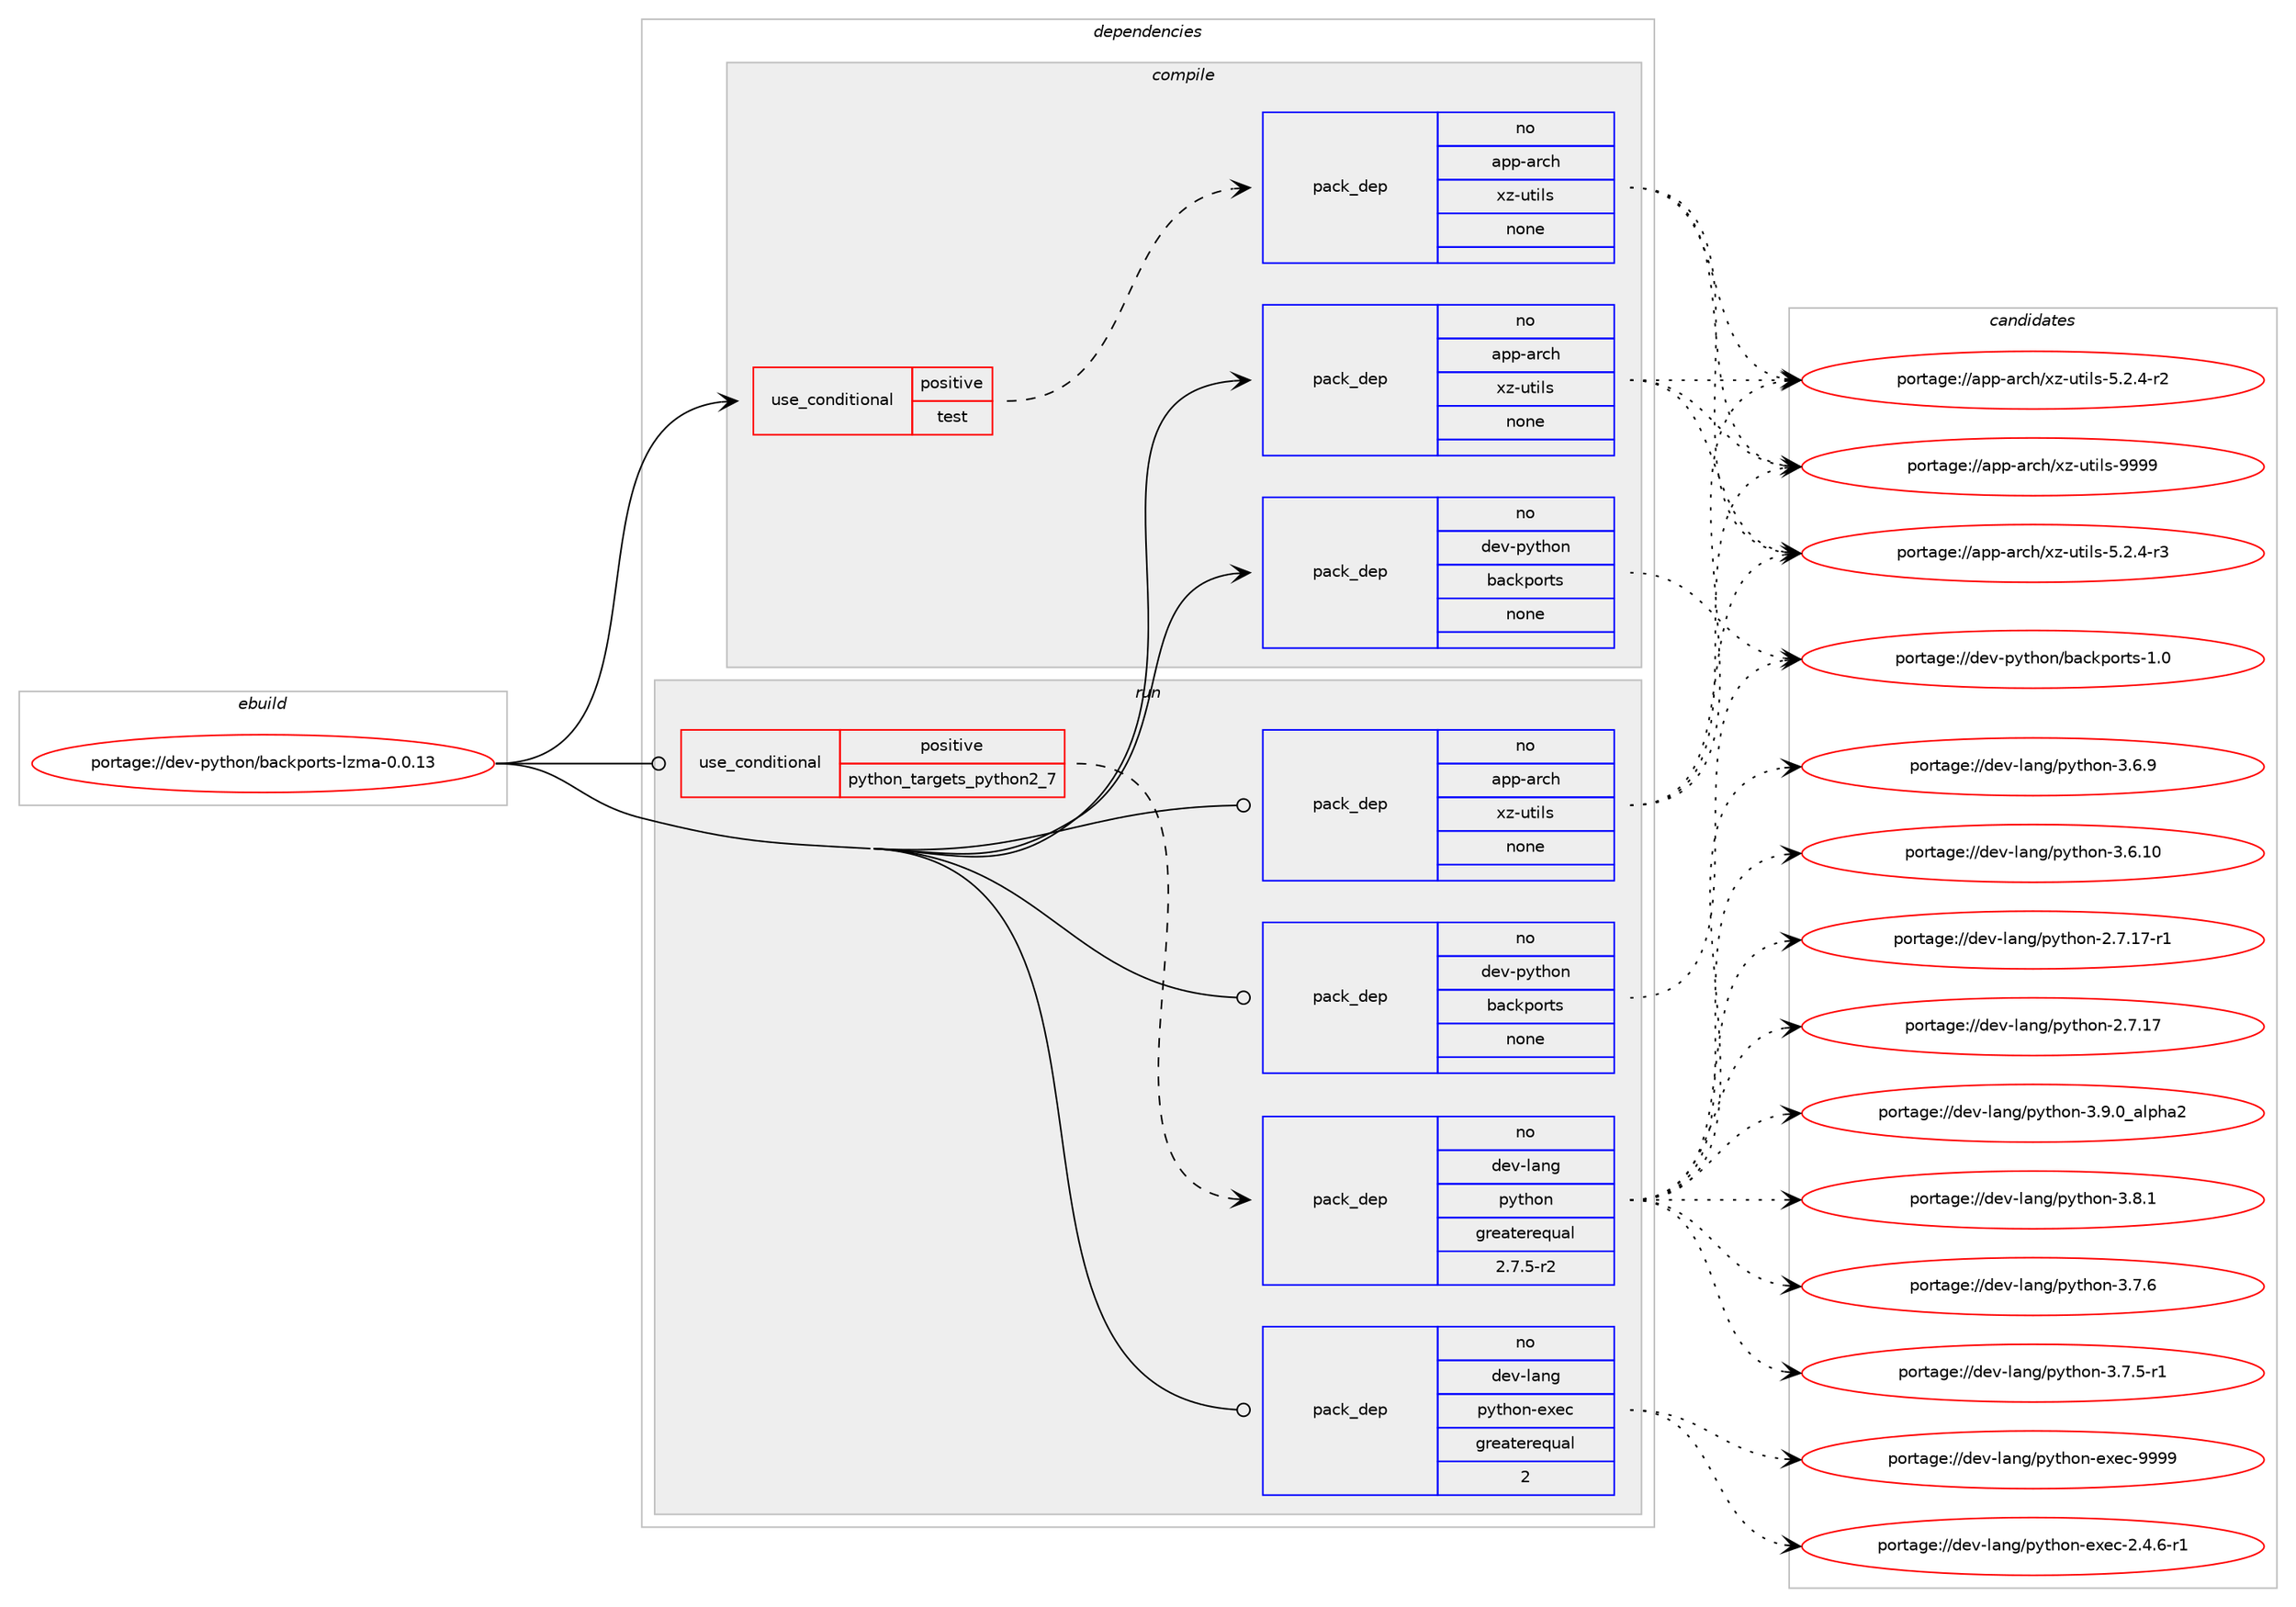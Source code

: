 digraph prolog {

# *************
# Graph options
# *************

newrank=true;
concentrate=true;
compound=true;
graph [rankdir=LR,fontname=Helvetica,fontsize=10,ranksep=1.5];#, ranksep=2.5, nodesep=0.2];
edge  [arrowhead=vee];
node  [fontname=Helvetica,fontsize=10];

# **********
# The ebuild
# **********

subgraph cluster_leftcol {
color=gray;
label=<<i>ebuild</i>>;
id [label="portage://dev-python/backports-lzma-0.0.13", color=red, width=4, href="../dev-python/backports-lzma-0.0.13.svg"];
}

# ****************
# The dependencies
# ****************

subgraph cluster_midcol {
color=gray;
label=<<i>dependencies</i>>;
subgraph cluster_compile {
fillcolor="#eeeeee";
style=filled;
label=<<i>compile</i>>;
subgraph cond118584 {
dependency469999 [label=<<TABLE BORDER="0" CELLBORDER="1" CELLSPACING="0" CELLPADDING="4"><TR><TD ROWSPAN="3" CELLPADDING="10">use_conditional</TD></TR><TR><TD>positive</TD></TR><TR><TD>test</TD></TR></TABLE>>, shape=none, color=red];
subgraph pack346402 {
dependency470000 [label=<<TABLE BORDER="0" CELLBORDER="1" CELLSPACING="0" CELLPADDING="4" WIDTH="220"><TR><TD ROWSPAN="6" CELLPADDING="30">pack_dep</TD></TR><TR><TD WIDTH="110">no</TD></TR><TR><TD>app-arch</TD></TR><TR><TD>xz-utils</TD></TR><TR><TD>none</TD></TR><TR><TD></TD></TR></TABLE>>, shape=none, color=blue];
}
dependency469999:e -> dependency470000:w [weight=20,style="dashed",arrowhead="vee"];
}
id:e -> dependency469999:w [weight=20,style="solid",arrowhead="vee"];
subgraph pack346403 {
dependency470001 [label=<<TABLE BORDER="0" CELLBORDER="1" CELLSPACING="0" CELLPADDING="4" WIDTH="220"><TR><TD ROWSPAN="6" CELLPADDING="30">pack_dep</TD></TR><TR><TD WIDTH="110">no</TD></TR><TR><TD>app-arch</TD></TR><TR><TD>xz-utils</TD></TR><TR><TD>none</TD></TR><TR><TD></TD></TR></TABLE>>, shape=none, color=blue];
}
id:e -> dependency470001:w [weight=20,style="solid",arrowhead="vee"];
subgraph pack346404 {
dependency470002 [label=<<TABLE BORDER="0" CELLBORDER="1" CELLSPACING="0" CELLPADDING="4" WIDTH="220"><TR><TD ROWSPAN="6" CELLPADDING="30">pack_dep</TD></TR><TR><TD WIDTH="110">no</TD></TR><TR><TD>dev-python</TD></TR><TR><TD>backports</TD></TR><TR><TD>none</TD></TR><TR><TD></TD></TR></TABLE>>, shape=none, color=blue];
}
id:e -> dependency470002:w [weight=20,style="solid",arrowhead="vee"];
}
subgraph cluster_compileandrun {
fillcolor="#eeeeee";
style=filled;
label=<<i>compile and run</i>>;
}
subgraph cluster_run {
fillcolor="#eeeeee";
style=filled;
label=<<i>run</i>>;
subgraph cond118585 {
dependency470003 [label=<<TABLE BORDER="0" CELLBORDER="1" CELLSPACING="0" CELLPADDING="4"><TR><TD ROWSPAN="3" CELLPADDING="10">use_conditional</TD></TR><TR><TD>positive</TD></TR><TR><TD>python_targets_python2_7</TD></TR></TABLE>>, shape=none, color=red];
subgraph pack346405 {
dependency470004 [label=<<TABLE BORDER="0" CELLBORDER="1" CELLSPACING="0" CELLPADDING="4" WIDTH="220"><TR><TD ROWSPAN="6" CELLPADDING="30">pack_dep</TD></TR><TR><TD WIDTH="110">no</TD></TR><TR><TD>dev-lang</TD></TR><TR><TD>python</TD></TR><TR><TD>greaterequal</TD></TR><TR><TD>2.7.5-r2</TD></TR></TABLE>>, shape=none, color=blue];
}
dependency470003:e -> dependency470004:w [weight=20,style="dashed",arrowhead="vee"];
}
id:e -> dependency470003:w [weight=20,style="solid",arrowhead="odot"];
subgraph pack346406 {
dependency470005 [label=<<TABLE BORDER="0" CELLBORDER="1" CELLSPACING="0" CELLPADDING="4" WIDTH="220"><TR><TD ROWSPAN="6" CELLPADDING="30">pack_dep</TD></TR><TR><TD WIDTH="110">no</TD></TR><TR><TD>app-arch</TD></TR><TR><TD>xz-utils</TD></TR><TR><TD>none</TD></TR><TR><TD></TD></TR></TABLE>>, shape=none, color=blue];
}
id:e -> dependency470005:w [weight=20,style="solid",arrowhead="odot"];
subgraph pack346407 {
dependency470006 [label=<<TABLE BORDER="0" CELLBORDER="1" CELLSPACING="0" CELLPADDING="4" WIDTH="220"><TR><TD ROWSPAN="6" CELLPADDING="30">pack_dep</TD></TR><TR><TD WIDTH="110">no</TD></TR><TR><TD>dev-lang</TD></TR><TR><TD>python-exec</TD></TR><TR><TD>greaterequal</TD></TR><TR><TD>2</TD></TR></TABLE>>, shape=none, color=blue];
}
id:e -> dependency470006:w [weight=20,style="solid",arrowhead="odot"];
subgraph pack346408 {
dependency470007 [label=<<TABLE BORDER="0" CELLBORDER="1" CELLSPACING="0" CELLPADDING="4" WIDTH="220"><TR><TD ROWSPAN="6" CELLPADDING="30">pack_dep</TD></TR><TR><TD WIDTH="110">no</TD></TR><TR><TD>dev-python</TD></TR><TR><TD>backports</TD></TR><TR><TD>none</TD></TR><TR><TD></TD></TR></TABLE>>, shape=none, color=blue];
}
id:e -> dependency470007:w [weight=20,style="solid",arrowhead="odot"];
}
}

# **************
# The candidates
# **************

subgraph cluster_choices {
rank=same;
color=gray;
label=<<i>candidates</i>>;

subgraph choice346402 {
color=black;
nodesep=1;
choice9711211245971149910447120122451171161051081154557575757 [label="portage://app-arch/xz-utils-9999", color=red, width=4,href="../app-arch/xz-utils-9999.svg"];
choice9711211245971149910447120122451171161051081154553465046524511451 [label="portage://app-arch/xz-utils-5.2.4-r3", color=red, width=4,href="../app-arch/xz-utils-5.2.4-r3.svg"];
choice9711211245971149910447120122451171161051081154553465046524511450 [label="portage://app-arch/xz-utils-5.2.4-r2", color=red, width=4,href="../app-arch/xz-utils-5.2.4-r2.svg"];
dependency470000:e -> choice9711211245971149910447120122451171161051081154557575757:w [style=dotted,weight="100"];
dependency470000:e -> choice9711211245971149910447120122451171161051081154553465046524511451:w [style=dotted,weight="100"];
dependency470000:e -> choice9711211245971149910447120122451171161051081154553465046524511450:w [style=dotted,weight="100"];
}
subgraph choice346403 {
color=black;
nodesep=1;
choice9711211245971149910447120122451171161051081154557575757 [label="portage://app-arch/xz-utils-9999", color=red, width=4,href="../app-arch/xz-utils-9999.svg"];
choice9711211245971149910447120122451171161051081154553465046524511451 [label="portage://app-arch/xz-utils-5.2.4-r3", color=red, width=4,href="../app-arch/xz-utils-5.2.4-r3.svg"];
choice9711211245971149910447120122451171161051081154553465046524511450 [label="portage://app-arch/xz-utils-5.2.4-r2", color=red, width=4,href="../app-arch/xz-utils-5.2.4-r2.svg"];
dependency470001:e -> choice9711211245971149910447120122451171161051081154557575757:w [style=dotted,weight="100"];
dependency470001:e -> choice9711211245971149910447120122451171161051081154553465046524511451:w [style=dotted,weight="100"];
dependency470001:e -> choice9711211245971149910447120122451171161051081154553465046524511450:w [style=dotted,weight="100"];
}
subgraph choice346404 {
color=black;
nodesep=1;
choice100101118451121211161041111104798979910711211111411611545494648 [label="portage://dev-python/backports-1.0", color=red, width=4,href="../dev-python/backports-1.0.svg"];
dependency470002:e -> choice100101118451121211161041111104798979910711211111411611545494648:w [style=dotted,weight="100"];
}
subgraph choice346405 {
color=black;
nodesep=1;
choice10010111845108971101034711212111610411111045514657464895971081121049750 [label="portage://dev-lang/python-3.9.0_alpha2", color=red, width=4,href="../dev-lang/python-3.9.0_alpha2.svg"];
choice100101118451089711010347112121116104111110455146564649 [label="portage://dev-lang/python-3.8.1", color=red, width=4,href="../dev-lang/python-3.8.1.svg"];
choice100101118451089711010347112121116104111110455146554654 [label="portage://dev-lang/python-3.7.6", color=red, width=4,href="../dev-lang/python-3.7.6.svg"];
choice1001011184510897110103471121211161041111104551465546534511449 [label="portage://dev-lang/python-3.7.5-r1", color=red, width=4,href="../dev-lang/python-3.7.5-r1.svg"];
choice100101118451089711010347112121116104111110455146544657 [label="portage://dev-lang/python-3.6.9", color=red, width=4,href="../dev-lang/python-3.6.9.svg"];
choice10010111845108971101034711212111610411111045514654464948 [label="portage://dev-lang/python-3.6.10", color=red, width=4,href="../dev-lang/python-3.6.10.svg"];
choice100101118451089711010347112121116104111110455046554649554511449 [label="portage://dev-lang/python-2.7.17-r1", color=red, width=4,href="../dev-lang/python-2.7.17-r1.svg"];
choice10010111845108971101034711212111610411111045504655464955 [label="portage://dev-lang/python-2.7.17", color=red, width=4,href="../dev-lang/python-2.7.17.svg"];
dependency470004:e -> choice10010111845108971101034711212111610411111045514657464895971081121049750:w [style=dotted,weight="100"];
dependency470004:e -> choice100101118451089711010347112121116104111110455146564649:w [style=dotted,weight="100"];
dependency470004:e -> choice100101118451089711010347112121116104111110455146554654:w [style=dotted,weight="100"];
dependency470004:e -> choice1001011184510897110103471121211161041111104551465546534511449:w [style=dotted,weight="100"];
dependency470004:e -> choice100101118451089711010347112121116104111110455146544657:w [style=dotted,weight="100"];
dependency470004:e -> choice10010111845108971101034711212111610411111045514654464948:w [style=dotted,weight="100"];
dependency470004:e -> choice100101118451089711010347112121116104111110455046554649554511449:w [style=dotted,weight="100"];
dependency470004:e -> choice10010111845108971101034711212111610411111045504655464955:w [style=dotted,weight="100"];
}
subgraph choice346406 {
color=black;
nodesep=1;
choice9711211245971149910447120122451171161051081154557575757 [label="portage://app-arch/xz-utils-9999", color=red, width=4,href="../app-arch/xz-utils-9999.svg"];
choice9711211245971149910447120122451171161051081154553465046524511451 [label="portage://app-arch/xz-utils-5.2.4-r3", color=red, width=4,href="../app-arch/xz-utils-5.2.4-r3.svg"];
choice9711211245971149910447120122451171161051081154553465046524511450 [label="portage://app-arch/xz-utils-5.2.4-r2", color=red, width=4,href="../app-arch/xz-utils-5.2.4-r2.svg"];
dependency470005:e -> choice9711211245971149910447120122451171161051081154557575757:w [style=dotted,weight="100"];
dependency470005:e -> choice9711211245971149910447120122451171161051081154553465046524511451:w [style=dotted,weight="100"];
dependency470005:e -> choice9711211245971149910447120122451171161051081154553465046524511450:w [style=dotted,weight="100"];
}
subgraph choice346407 {
color=black;
nodesep=1;
choice10010111845108971101034711212111610411111045101120101994557575757 [label="portage://dev-lang/python-exec-9999", color=red, width=4,href="../dev-lang/python-exec-9999.svg"];
choice10010111845108971101034711212111610411111045101120101994550465246544511449 [label="portage://dev-lang/python-exec-2.4.6-r1", color=red, width=4,href="../dev-lang/python-exec-2.4.6-r1.svg"];
dependency470006:e -> choice10010111845108971101034711212111610411111045101120101994557575757:w [style=dotted,weight="100"];
dependency470006:e -> choice10010111845108971101034711212111610411111045101120101994550465246544511449:w [style=dotted,weight="100"];
}
subgraph choice346408 {
color=black;
nodesep=1;
choice100101118451121211161041111104798979910711211111411611545494648 [label="portage://dev-python/backports-1.0", color=red, width=4,href="../dev-python/backports-1.0.svg"];
dependency470007:e -> choice100101118451121211161041111104798979910711211111411611545494648:w [style=dotted,weight="100"];
}
}

}
